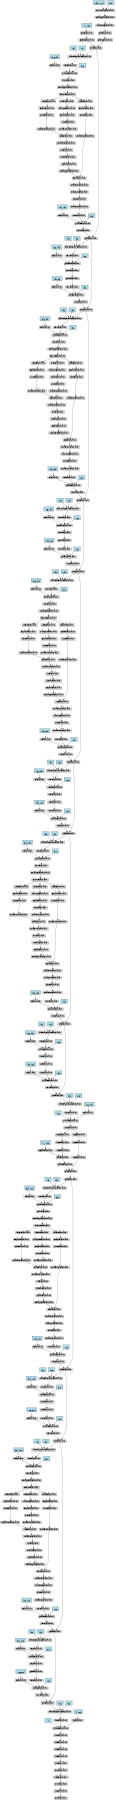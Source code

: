 digraph {
	graph [size="12,12"]
	node [align=left fontsize=12 height=0.2 ranksep=0.1 shape=box style=filled]
	2121288998896 [label=DivBackward0]
	2121306087264 -> 2121288998896
	2121306087264 [label=SumBackward0]
	2121306087312 -> 2121306087264
	2121306087312 [label=MulBackward0]
	2121306087360 -> 2121306087312
	2121306087360 [label=MeanBackward1]
	2121306087408 -> 2121306087360
	2121306087408 [label=PowBackward0]
	2121306087504 -> 2121306087408
	2121306087504 [label=SubBackward0]
	2121306087600 -> 2121306087504
	2121306087600 [label=SliceBackward0]
	2121306087696 -> 2121306087600
	2121306087696 [label=SliceBackward0]
	2121306087792 -> 2121306087696
	2121306087792 [label=SliceBackward0]
	2121306087888 -> 2121306087792
	2121306087888 [label=ViewBackward0]
	2121306087984 -> 2121306087888
	2121306087984 [label=AddmmBackward0]
	2121306088080 -> 2121306087984
	2121306088080 [label="
 (4)" fillcolor=lightblue]
	2121306088128 -> 2121306087984
	2121306088128 [label=ViewBackward0]
	2121306088272 -> 2121306088128
	2121306088272 [label=NativeLayerNormBackward0]
	2121306088464 -> 2121306088272
	2121306088464 [label=AddBackward0]
	2121306088320 -> 2121306088464
	2121306088320 [label=AddBackward0]
	2121306088704 -> 2121306088320
	2121306088704 [label=AddBackward0]
	2121306088848 -> 2121306088704
	2121306088848 [label=AddBackward0]
	2121306088992 -> 2121306088848
	2121306088992 [label=AddBackward0]
	2121306089136 -> 2121306088992
	2121306089136 [label=CatBackward0]
	2121306089232 -> 2121306089136
	2121306089232 [label=SliceBackward0]
	2121306089376 -> 2121306089232
	2121306089376 [label=SliceBackward0]
	2121306089472 -> 2121306089376
	2121306089472 [label=SliceBackward0]
	2121306089568 -> 2121306089472
	2121306089568 [label=ViewBackward0]
	2121306089664 -> 2121306089568
	2121306089664 [label=AddmmBackward0]
	2121306089760 -> 2121306089664
	2121306089760 [label="
 (128)" fillcolor=lightblue]
	2121306089808 -> 2121306089664
	2121306089808 [label=ViewBackward0]
	2121306089952 -> 2121306089808
	2121306089952 [label=NativeLayerNormBackward0]
	2121306090048 -> 2121306089952
	2121306090048 [label=AddBackward0]
	2121306090240 -> 2121306090048
	2121306090240 [label=AddBackward0]
	2121306090384 -> 2121306090240
	2121306090384 [label=AddBackward0]
	2121306090528 -> 2121306090384
	2121306090528 [label=AddBackward0]
	2121306090672 -> 2121306090528
	2121306090672 [label=AddBackward0]
	2121306090816 -> 2121306090672
	2121306090816 [label=AddBackward0]
	2121306090960 -> 2121306090816
	2121306090960 [label=AddBackward0]
	2121306091104 -> 2121306090960
	2121306091104 [label=AddBackward0]
	2121306091248 -> 2121306091104
	2121306091248 [label=CatBackward0]
	2121306091392 -> 2121306091248
	2121306091392 [label=ExpandBackward0]
	2121306091536 -> 2121306091392
	2121306091536 [label=AddBackward0]
	2121306091632 -> 2121306091536
	2121306091632 [label="
 (1, 1, 192)" fillcolor=lightblue]
	2121306091440 -> 2121306091248
	2121306091440 [label=GatherBackward0]
	2121306091584 -> 2121306091440
	2121306091584 [label=AddBackward0]
	2121306091728 -> 2121306091584
	2121306091728 [label=TransposeBackward0]
	2121306091824 -> 2121306091728
	2121306091824 [label=ReshapeAliasBackward0]
	2121306091920 -> 2121306091824
	2121306091920 [label=ConvolutionBackward0]
	2121306092016 -> 2121306091920
	2121306092016 [label="
 (192, 1, 2, 2)" fillcolor=lightblue]
	2121306092064 -> 2121306091920
	2121306092064 [label="
 (192)" fillcolor=lightblue]
	2121306091296 -> 2121306091104
	2121306091296 [label=ViewBackward0]
	2121306091488 -> 2121306091296
	2121306091488 [label=AddmmBackward0]
	2121306091776 -> 2121306091488
	2121306091776 [label="
 (192)" fillcolor=lightblue]
	2121306091872 -> 2121306091488
	2121306091872 [label=ViewBackward0]
	2121306092160 -> 2121306091872
	2121306092160 [label=UnsafeViewBackward0]
	2121306092256 -> 2121306092160
	2121306092256 [label=CloneBackward0]
	2121306092352 -> 2121306092256
	2121306092352 [label=TransposeBackward0]
	2121306092448 -> 2121306092352
	2121306092448 [label=UnsafeViewBackward0]
	2121306092544 -> 2121306092448
	2121306092544 [label=BmmBackward0]
	2121306092640 -> 2121306092544
	2121306092640 [label=ReshapeAliasBackward0]
	2121306092784 -> 2121306092640
	2121306092784 [label=ExpandBackward0]
	2121306092880 -> 2121306092784
	2121306092880 [label=SoftmaxBackward0]
	2121306092976 -> 2121306092880
	2121306092976 [label=MulBackward0]
	2121306093072 -> 2121306092976
	2121306093072 [label=UnsafeViewBackward0]
	2121306093168 -> 2121306093072
	2121306093168 [label=BmmBackward0]
	2121306093264 -> 2121306093168
	2121306093264 [label=UnsafeViewBackward0]
	2121306093408 -> 2121306093264
	2121306093408 [label=CloneBackward0]
	2121306093504 -> 2121306093408
	2121306093504 [label=ExpandBackward0]
	2121306093600 -> 2121306093504
	2121306093600 [label=SelectBackward0]
	2121306093696 -> 2121306093600
	2121306093696 [label=PermuteBackward0]
	2121306093792 -> 2121306093696
	2121306093792 [label=ReshapeAliasBackward0]
	2121306093888 -> 2121306093792
	2121306093888 [label=ViewBackward0]
	2121306093984 -> 2121306093888
	2121306093984 [label=AddmmBackward0]
	2121306094080 -> 2121306093984
	2121306094080 [label="
 (576)" fillcolor=lightblue]
	2121306094128 -> 2121306093984
	2121306094128 [label=ViewBackward0]
	2121306094272 -> 2121306094128
	2121306094272 [label=NativeLayerNormBackward0]
	2121306091248 -> 2121306094272
	2121306094368 -> 2121306094272
	2121306094368 [label="
 (192)" fillcolor=lightblue]
	2121306094416 -> 2121306094272
	2121306094416 [label="
 (192)" fillcolor=lightblue]
	2121306094176 -> 2121306093984
	2121306094176 [label=TBackward0]
	2121306094320 -> 2121306094176
	2121306094320 [label="
 (576, 192)" fillcolor=lightblue]
	2121306093312 -> 2121306093168
	2121306093312 [label=UnsafeViewBackward0]
	2121306093456 -> 2121306093312
	2121306093456 [label=CloneBackward0]
	2121306093648 -> 2121306093456
	2121306093648 [label=ExpandBackward0]
	2121306093840 -> 2121306093648
	2121306093840 [label=TransposeBackward0]
	2121306094032 -> 2121306093840
	2121306094032 [label=SelectBackward0]
	2121306093696 -> 2121306094032
	2121306092688 -> 2121306092544
	2121306092688 [label=UnsafeViewBackward0]
	2121306092832 -> 2121306092688
	2121306092832 [label=CloneBackward0]
	2121306093024 -> 2121306092832
	2121306093024 [label=ExpandBackward0]
	2121306093216 -> 2121306093024
	2121306093216 [label=SelectBackward0]
	2121306093696 -> 2121306093216
	2121306091968 -> 2121306091488
	2121306091968 [label=TBackward0]
	2121306092208 -> 2121306091968
	2121306092208 [label="
 (192, 192)" fillcolor=lightblue]
	2121306091152 -> 2121306090960
	2121306091152 [label=ViewBackward0]
	2121306091344 -> 2121306091152
	2121306091344 [label=AddmmBackward0]
	2121306092112 -> 2121306091344
	2121306092112 [label="
 (192)" fillcolor=lightblue]
	2121306092304 -> 2121306091344
	2121306092304 [label=ViewBackward0]
	2121306092592 -> 2121306092304
	2121306092592 [label=GeluBackward0]
	2121306092928 -> 2121306092592
	2121306092928 [label=ViewBackward0]
	2121306093360 -> 2121306092928
	2121306093360 [label=AddmmBackward0]
	2121306093744 -> 2121306093360
	2121306093744 [label="
 (768)" fillcolor=lightblue]
	2121306093936 -> 2121306093360
	2121306093936 [label=ViewBackward0]
	2121306094512 -> 2121306093936
	2121306094512 [label=NativeLayerNormBackward0]
	2121306091104 -> 2121306094512
	2121306094608 -> 2121306094512
	2121306094608 [label="
 (192)" fillcolor=lightblue]
	2121306094656 -> 2121306094512
	2121306094656 [label="
 (192)" fillcolor=lightblue]
	2121306094224 -> 2121306093360
	2121306094224 [label=TBackward0]
	2121306094560 -> 2121306094224
	2121306094560 [label="
 (768, 192)" fillcolor=lightblue]
	2121306092400 -> 2121306091344
	2121306092400 [label=TBackward0]
	2121306092736 -> 2121306092400
	2121306092736 [label="
 (192, 768)" fillcolor=lightblue]
	2121306091008 -> 2121306090816
	2121306091008 [label=ViewBackward0]
	2121306091200 -> 2121306091008
	2121306091200 [label=AddmmBackward0]
	2121306092496 -> 2121306091200
	2121306092496 [label="
 (192)" fillcolor=lightblue]
	2121306093120 -> 2121306091200
	2121306093120 [label=ViewBackward0]
	2121306094704 -> 2121306093120
	2121306094704 [label=UnsafeViewBackward0]
	2121306094800 -> 2121306094704
	2121306094800 [label=CloneBackward0]
	2121306094896 -> 2121306094800
	2121306094896 [label=TransposeBackward0]
	2121306094992 -> 2121306094896
	2121306094992 [label=UnsafeViewBackward0]
	2121306095088 -> 2121306094992
	2121306095088 [label=BmmBackward0]
	2121306095184 -> 2121306095088
	2121306095184 [label=ReshapeAliasBackward0]
	2121306095328 -> 2121306095184
	2121306095328 [label=ExpandBackward0]
	2121306095424 -> 2121306095328
	2121306095424 [label=SoftmaxBackward0]
	2121306095520 -> 2121306095424
	2121306095520 [label=MulBackward0]
	2121306243136 -> 2121306095520
	2121306243136 [label=UnsafeViewBackward0]
	2121306243232 -> 2121306243136
	2121306243232 [label=BmmBackward0]
	2121306243328 -> 2121306243232
	2121306243328 [label=UnsafeViewBackward0]
	2121306243472 -> 2121306243328
	2121306243472 [label=CloneBackward0]
	2121306243568 -> 2121306243472
	2121306243568 [label=ExpandBackward0]
	2121306243664 -> 2121306243568
	2121306243664 [label=SelectBackward0]
	2121306243760 -> 2121306243664
	2121306243760 [label=PermuteBackward0]
	2121306243856 -> 2121306243760
	2121306243856 [label=ReshapeAliasBackward0]
	2121306243952 -> 2121306243856
	2121306243952 [label=ViewBackward0]
	2121306244048 -> 2121306243952
	2121306244048 [label=AddmmBackward0]
	2121306244144 -> 2121306244048
	2121306244144 [label="
 (576)" fillcolor=lightblue]
	2121306244192 -> 2121306244048
	2121306244192 [label=ViewBackward0]
	2121306244336 -> 2121306244192
	2121306244336 [label=NativeLayerNormBackward0]
	2121306090960 -> 2121306244336
	2121306244432 -> 2121306244336
	2121306244432 [label="
 (192)" fillcolor=lightblue]
	2121306244480 -> 2121306244336
	2121306244480 [label="
 (192)" fillcolor=lightblue]
	2121306244240 -> 2121306244048
	2121306244240 [label=TBackward0]
	2121306244384 -> 2121306244240
	2121306244384 [label="
 (576, 192)" fillcolor=lightblue]
	2121306243376 -> 2121306243232
	2121306243376 [label=UnsafeViewBackward0]
	2121306243520 -> 2121306243376
	2121306243520 [label=CloneBackward0]
	2121306243712 -> 2121306243520
	2121306243712 [label=ExpandBackward0]
	2121306243904 -> 2121306243712
	2121306243904 [label=TransposeBackward0]
	2121306244096 -> 2121306243904
	2121306244096 [label=SelectBackward0]
	2121306243760 -> 2121306244096
	2121306095232 -> 2121306095088
	2121306095232 [label=UnsafeViewBackward0]
	2121306095376 -> 2121306095232
	2121306095376 [label=CloneBackward0]
	2121306095568 -> 2121306095376
	2121306095568 [label=ExpandBackward0]
	2121306243280 -> 2121306095568
	2121306243280 [label=SelectBackward0]
	2121306243760 -> 2121306243280
	2121306093552 -> 2121306091200
	2121306093552 [label=TBackward0]
	2121306094752 -> 2121306093552
	2121306094752 [label="
 (192, 192)" fillcolor=lightblue]
	2121306090864 -> 2121306090672
	2121306090864 [label=ViewBackward0]
	2121306091056 -> 2121306090864
	2121306091056 [label=AddmmBackward0]
	2121306094464 -> 2121306091056
	2121306094464 [label="
 (192)" fillcolor=lightblue]
	2121306094848 -> 2121306091056
	2121306094848 [label=ViewBackward0]
	2121306095136 -> 2121306094848
	2121306095136 [label=GeluBackward0]
	2121306095472 -> 2121306095136
	2121306095472 [label=ViewBackward0]
	2121306243424 -> 2121306095472
	2121306243424 [label=AddmmBackward0]
	2121306243808 -> 2121306243424
	2121306243808 [label="
 (768)" fillcolor=lightblue]
	2121306244000 -> 2121306243424
	2121306244000 [label=ViewBackward0]
	2121306244576 -> 2121306244000
	2121306244576 [label=NativeLayerNormBackward0]
	2121306090816 -> 2121306244576
	2121306244672 -> 2121306244576
	2121306244672 [label="
 (192)" fillcolor=lightblue]
	2121306244720 -> 2121306244576
	2121306244720 [label="
 (192)" fillcolor=lightblue]
	2121306244288 -> 2121306243424
	2121306244288 [label=TBackward0]
	2121306244624 -> 2121306244288
	2121306244624 [label="
 (768, 192)" fillcolor=lightblue]
	2121306094944 -> 2121306091056
	2121306094944 [label=TBackward0]
	2121306095280 -> 2121306094944
	2121306095280 [label="
 (192, 768)" fillcolor=lightblue]
	2121306090720 -> 2121306090528
	2121306090720 [label=ViewBackward0]
	2121306090912 -> 2121306090720
	2121306090912 [label=AddmmBackward0]
	2121306095040 -> 2121306090912
	2121306095040 [label="
 (192)" fillcolor=lightblue]
	2121306243184 -> 2121306090912
	2121306243184 [label=ViewBackward0]
	2121306244768 -> 2121306243184
	2121306244768 [label=UnsafeViewBackward0]
	2121306244864 -> 2121306244768
	2121306244864 [label=CloneBackward0]
	2121306244960 -> 2121306244864
	2121306244960 [label=TransposeBackward0]
	2121306245056 -> 2121306244960
	2121306245056 [label=UnsafeViewBackward0]
	2121306245152 -> 2121306245056
	2121306245152 [label=BmmBackward0]
	2121306245248 -> 2121306245152
	2121306245248 [label=ReshapeAliasBackward0]
	2121306245392 -> 2121306245248
	2121306245392 [label=ExpandBackward0]
	2121306245488 -> 2121306245392
	2121306245488 [label=SoftmaxBackward0]
	2121306245584 -> 2121306245488
	2121306245584 [label=MulBackward0]
	2121306245680 -> 2121306245584
	2121306245680 [label=UnsafeViewBackward0]
	2121306245776 -> 2121306245680
	2121306245776 [label=BmmBackward0]
	2121306245872 -> 2121306245776
	2121306245872 [label=UnsafeViewBackward0]
	2121306246016 -> 2121306245872
	2121306246016 [label=CloneBackward0]
	2121306246112 -> 2121306246016
	2121306246112 [label=ExpandBackward0]
	2121306246208 -> 2121306246112
	2121306246208 [label=SelectBackward0]
	2121306246304 -> 2121306246208
	2121306246304 [label=PermuteBackward0]
	2121306246400 -> 2121306246304
	2121306246400 [label=ReshapeAliasBackward0]
	2121306246496 -> 2121306246400
	2121306246496 [label=ViewBackward0]
	2121306246592 -> 2121306246496
	2121306246592 [label=AddmmBackward0]
	2121306246688 -> 2121306246592
	2121306246688 [label="
 (576)" fillcolor=lightblue]
	2121306246736 -> 2121306246592
	2121306246736 [label=ViewBackward0]
	2121306246880 -> 2121306246736
	2121306246880 [label=NativeLayerNormBackward0]
	2121306090672 -> 2121306246880
	2121306246976 -> 2121306246880
	2121306246976 [label="
 (192)" fillcolor=lightblue]
	2121306247024 -> 2121306246880
	2121306247024 [label="
 (192)" fillcolor=lightblue]
	2121306246784 -> 2121306246592
	2121306246784 [label=TBackward0]
	2121306246928 -> 2121306246784
	2121306246928 [label="
 (576, 192)" fillcolor=lightblue]
	2121306245920 -> 2121306245776
	2121306245920 [label=UnsafeViewBackward0]
	2121306246064 -> 2121306245920
	2121306246064 [label=CloneBackward0]
	2121306246256 -> 2121306246064
	2121306246256 [label=ExpandBackward0]
	2121306246448 -> 2121306246256
	2121306246448 [label=TransposeBackward0]
	2121306246640 -> 2121306246448
	2121306246640 [label=SelectBackward0]
	2121306246304 -> 2121306246640
	2121306245296 -> 2121306245152
	2121306245296 [label=UnsafeViewBackward0]
	2121306245440 -> 2121306245296
	2121306245440 [label=CloneBackward0]
	2121306245632 -> 2121306245440
	2121306245632 [label=ExpandBackward0]
	2121306245824 -> 2121306245632
	2121306245824 [label=SelectBackward0]
	2121306246304 -> 2121306245824
	2121306243616 -> 2121306090912
	2121306243616 [label=TBackward0]
	2121306244816 -> 2121306243616
	2121306244816 [label="
 (192, 192)" fillcolor=lightblue]
	2121306090576 -> 2121306090384
	2121306090576 [label=ViewBackward0]
	2121306090768 -> 2121306090576
	2121306090768 [label=AddmmBackward0]
	2121306244528 -> 2121306090768
	2121306244528 [label="
 (192)" fillcolor=lightblue]
	2121306244912 -> 2121306090768
	2121306244912 [label=ViewBackward0]
	2121306245200 -> 2121306244912
	2121306245200 [label=GeluBackward0]
	2121306245536 -> 2121306245200
	2121306245536 [label=ViewBackward0]
	2121306245968 -> 2121306245536
	2121306245968 [label=AddmmBackward0]
	2121306246352 -> 2121306245968
	2121306246352 [label="
 (768)" fillcolor=lightblue]
	2121306246544 -> 2121306245968
	2121306246544 [label=ViewBackward0]
	2121306247120 -> 2121306246544
	2121306247120 [label=NativeLayerNormBackward0]
	2121306090528 -> 2121306247120
	2121306247216 -> 2121306247120
	2121306247216 [label="
 (192)" fillcolor=lightblue]
	2121306247264 -> 2121306247120
	2121306247264 [label="
 (192)" fillcolor=lightblue]
	2121306246832 -> 2121306245968
	2121306246832 [label=TBackward0]
	2121306247168 -> 2121306246832
	2121306247168 [label="
 (768, 192)" fillcolor=lightblue]
	2121306245008 -> 2121306090768
	2121306245008 [label=TBackward0]
	2121306245344 -> 2121306245008
	2121306245344 [label="
 (192, 768)" fillcolor=lightblue]
	2121306090432 -> 2121306090240
	2121306090432 [label=ViewBackward0]
	2121306090624 -> 2121306090432
	2121306090624 [label=AddmmBackward0]
	2121306245104 -> 2121306090624
	2121306245104 [label="
 (192)" fillcolor=lightblue]
	2121306245728 -> 2121306090624
	2121306245728 [label=ViewBackward0]
	2121306247312 -> 2121306245728
	2121306247312 [label=UnsafeViewBackward0]
	2121306247408 -> 2121306247312
	2121306247408 [label=CloneBackward0]
	2121306247504 -> 2121306247408
	2121306247504 [label=TransposeBackward0]
	2121306247600 -> 2121306247504
	2121306247600 [label=UnsafeViewBackward0]
	2121306247696 -> 2121306247600
	2121306247696 [label=BmmBackward0]
	2121306247792 -> 2121306247696
	2121306247792 [label=ReshapeAliasBackward0]
	2121306247936 -> 2121306247792
	2121306247936 [label=ExpandBackward0]
	2121306248032 -> 2121306247936
	2121306248032 [label=SoftmaxBackward0]
	2121306248128 -> 2121306248032
	2121306248128 [label=MulBackward0]
	2121306248224 -> 2121306248128
	2121306248224 [label=UnsafeViewBackward0]
	2121306248320 -> 2121306248224
	2121306248320 [label=BmmBackward0]
	2121306248416 -> 2121306248320
	2121306248416 [label=UnsafeViewBackward0]
	2121306248560 -> 2121306248416
	2121306248560 [label=CloneBackward0]
	2121306248656 -> 2121306248560
	2121306248656 [label=ExpandBackward0]
	2121306248752 -> 2121306248656
	2121306248752 [label=SelectBackward0]
	2121306248848 -> 2121306248752
	2121306248848 [label=PermuteBackward0]
	2121306248944 -> 2121306248848
	2121306248944 [label=ReshapeAliasBackward0]
	2121306249040 -> 2121306248944
	2121306249040 [label=ViewBackward0]
	2121306249136 -> 2121306249040
	2121306249136 [label=AddmmBackward0]
	2121306249232 -> 2121306249136
	2121306249232 [label="
 (576)" fillcolor=lightblue]
	2121306249280 -> 2121306249136
	2121306249280 [label=ViewBackward0]
	2121306249424 -> 2121306249280
	2121306249424 [label=NativeLayerNormBackward0]
	2121306090384 -> 2121306249424
	2121306249520 -> 2121306249424
	2121306249520 [label="
 (192)" fillcolor=lightblue]
	2121306249568 -> 2121306249424
	2121306249568 [label="
 (192)" fillcolor=lightblue]
	2121306249328 -> 2121306249136
	2121306249328 [label=TBackward0]
	2121306249472 -> 2121306249328
	2121306249472 [label="
 (576, 192)" fillcolor=lightblue]
	2121306248464 -> 2121306248320
	2121306248464 [label=UnsafeViewBackward0]
	2121306248608 -> 2121306248464
	2121306248608 [label=CloneBackward0]
	2121306248800 -> 2121306248608
	2121306248800 [label=ExpandBackward0]
	2121306248992 -> 2121306248800
	2121306248992 [label=TransposeBackward0]
	2121306249184 -> 2121306248992
	2121306249184 [label=SelectBackward0]
	2121306248848 -> 2121306249184
	2121306247840 -> 2121306247696
	2121306247840 [label=UnsafeViewBackward0]
	2121306247984 -> 2121306247840
	2121306247984 [label=CloneBackward0]
	2121306248176 -> 2121306247984
	2121306248176 [label=ExpandBackward0]
	2121306248368 -> 2121306248176
	2121306248368 [label=SelectBackward0]
	2121306248848 -> 2121306248368
	2121306246160 -> 2121306090624
	2121306246160 [label=TBackward0]
	2121306247360 -> 2121306246160
	2121306247360 [label="
 (192, 192)" fillcolor=lightblue]
	2121306090288 -> 2121306090048
	2121306090288 [label=ViewBackward0]
	2121306090480 -> 2121306090288
	2121306090480 [label=AddmmBackward0]
	2121306247072 -> 2121306090480
	2121306247072 [label="
 (192)" fillcolor=lightblue]
	2121306247456 -> 2121306090480
	2121306247456 [label=ViewBackward0]
	2121306247744 -> 2121306247456
	2121306247744 [label=GeluBackward0]
	2121306248080 -> 2121306247744
	2121306248080 [label=ViewBackward0]
	2121306248512 -> 2121306248080
	2121306248512 [label=AddmmBackward0]
	2121306248896 -> 2121306248512
	2121306248896 [label="
 (768)" fillcolor=lightblue]
	2121306249088 -> 2121306248512
	2121306249088 [label=ViewBackward0]
	2121306249664 -> 2121306249088
	2121306249664 [label=NativeLayerNormBackward0]
	2121306090240 -> 2121306249664
	2121306249760 -> 2121306249664
	2121306249760 [label="
 (192)" fillcolor=lightblue]
	2121306249808 -> 2121306249664
	2121306249808 [label="
 (192)" fillcolor=lightblue]
	2121306249376 -> 2121306248512
	2121306249376 [label=TBackward0]
	2121306249712 -> 2121306249376
	2121306249712 [label="
 (768, 192)" fillcolor=lightblue]
	2121306247552 -> 2121306090480
	2121306247552 [label=TBackward0]
	2121306247888 -> 2121306247552
	2121306247888 [label="
 (192, 768)" fillcolor=lightblue]
	2121306090096 -> 2121306089952
	2121306090096 [label="
 (192)" fillcolor=lightblue]
	2121306090144 -> 2121306089952
	2121306090144 [label="
 (192)" fillcolor=lightblue]
	2121306089856 -> 2121306089664
	2121306089856 [label=TBackward0]
	2121306090000 -> 2121306089856
	2121306090000 [label="
 (128, 192)" fillcolor=lightblue]
	2121306089280 -> 2121306089136
	2121306089280 [label=GatherBackward0]
	2121306089424 -> 2121306089280
	2121306089424 [label=CatBackward0]
	2121306089616 -> 2121306089424
	2121306089616 [label=SliceBackward0]
	2121306090192 -> 2121306089616
	2121306090192 [label=SliceBackward0]
	2121306091680 -> 2121306090192
	2121306091680 [label=SliceBackward0]
	2121306089568 -> 2121306091680
	2121306089712 -> 2121306089424
	2121306089712 [label=RepeatBackward0]
	2121306090336 -> 2121306089712
	2121306090336 [label="
 (1, 1, 128)" fillcolor=lightblue]
	2121306089040 -> 2121306088848
	2121306089040 [label=ViewBackward0]
	2121306089184 -> 2121306089040
	2121306089184 [label=AddmmBackward0]
	2121306089520 -> 2121306089184
	2121306089520 [label="
 (128)" fillcolor=lightblue]
	2121306089904 -> 2121306089184
	2121306089904 [label=ViewBackward0]
	2121306248704 -> 2121306089904
	2121306248704 [label=UnsafeViewBackward0]
	2121306249856 -> 2121306248704
	2121306249856 [label=CloneBackward0]
	2121306249952 -> 2121306249856
	2121306249952 [label=TransposeBackward0]
	2121306250048 -> 2121306249952
	2121306250048 [label=UnsafeViewBackward0]
	2121306250144 -> 2121306250048
	2121306250144 [label=BmmBackward0]
	2121306250240 -> 2121306250144
	2121306250240 [label=ReshapeAliasBackward0]
	2121306250384 -> 2121306250240
	2121306250384 [label=ExpandBackward0]
	2121306250480 -> 2121306250384
	2121306250480 [label=SoftmaxBackward0]
	2121306250576 -> 2121306250480
	2121306250576 [label=MulBackward0]
	2121306250672 -> 2121306250576
	2121306250672 [label=UnsafeViewBackward0]
	2121306250768 -> 2121306250672
	2121306250768 [label=BmmBackward0]
	2121306250864 -> 2121306250768
	2121306250864 [label=UnsafeViewBackward0]
	2121306251008 -> 2121306250864
	2121306251008 [label=CloneBackward0]
	2121306251104 -> 2121306251008
	2121306251104 [label=ExpandBackward0]
	2121306251200 -> 2121306251104
	2121306251200 [label=SelectBackward0]
	2121306251296 -> 2121306251200
	2121306251296 [label=PermuteBackward0]
	2121306251392 -> 2121306251296
	2121306251392 [label=ReshapeAliasBackward0]
	2121306251488 -> 2121306251392
	2121306251488 [label=ViewBackward0]
	2121306251584 -> 2121306251488
	2121306251584 [label=AddmmBackward0]
	2121306251680 -> 2121306251584
	2121306251680 [label="
 (384)" fillcolor=lightblue]
	2121306251728 -> 2121306251584
	2121306251728 [label=ViewBackward0]
	2121306251872 -> 2121306251728
	2121306251872 [label=NativeLayerNormBackward0]
	2121306088992 -> 2121306251872
	2121306251968 -> 2121306251872
	2121306251968 [label="
 (128)" fillcolor=lightblue]
	2121306252016 -> 2121306251872
	2121306252016 [label="
 (128)" fillcolor=lightblue]
	2121306251776 -> 2121306251584
	2121306251776 [label=TBackward0]
	2121306251920 -> 2121306251776
	2121306251920 [label="
 (384, 128)" fillcolor=lightblue]
	2121306250912 -> 2121306250768
	2121306250912 [label=UnsafeViewBackward0]
	2121306251056 -> 2121306250912
	2121306251056 [label=CloneBackward0]
	2121306251248 -> 2121306251056
	2121306251248 [label=ExpandBackward0]
	2121306251440 -> 2121306251248
	2121306251440 [label=TransposeBackward0]
	2121306251632 -> 2121306251440
	2121306251632 [label=SelectBackward0]
	2121306251296 -> 2121306251632
	2121306250288 -> 2121306250144
	2121306250288 [label=UnsafeViewBackward0]
	2121306250432 -> 2121306250288
	2121306250432 [label=CloneBackward0]
	2121306250624 -> 2121306250432
	2121306250624 [label=ExpandBackward0]
	2121306250816 -> 2121306250624
	2121306250816 [label=SelectBackward0]
	2121306251296 -> 2121306250816
	2121306247648 -> 2121306089184
	2121306247648 [label=TBackward0]
	2121306249616 -> 2121306247648
	2121306249616 [label="
 (128, 128)" fillcolor=lightblue]
	2121306088896 -> 2121306088704
	2121306088896 [label=ViewBackward0]
	2121306089088 -> 2121306088896
	2121306089088 [label=AddmmBackward0]
	2121306248272 -> 2121306089088
	2121306248272 [label="
 (128)" fillcolor=lightblue]
	2121306249904 -> 2121306089088
	2121306249904 [label=ViewBackward0]
	2121306250192 -> 2121306249904
	2121306250192 [label=GeluBackward0]
	2121306250528 -> 2121306250192
	2121306250528 [label=ViewBackward0]
	2121306250960 -> 2121306250528
	2121306250960 [label=AddmmBackward0]
	2121306251344 -> 2121306250960
	2121306251344 [label="
 (512)" fillcolor=lightblue]
	2121306251536 -> 2121306250960
	2121306251536 [label=ViewBackward0]
	2121306252112 -> 2121306251536
	2121306252112 [label=NativeLayerNormBackward0]
	2121306088848 -> 2121306252112
	2121306252208 -> 2121306252112
	2121306252208 [label="
 (128)" fillcolor=lightblue]
	2121306252256 -> 2121306252112
	2121306252256 [label="
 (128)" fillcolor=lightblue]
	2121306251824 -> 2121306250960
	2121306251824 [label=TBackward0]
	2121306252160 -> 2121306251824
	2121306252160 [label="
 (512, 128)" fillcolor=lightblue]
	2121306250000 -> 2121306089088
	2121306250000 [label=TBackward0]
	2121306250336 -> 2121306250000
	2121306250336 [label="
 (128, 512)" fillcolor=lightblue]
	2121306088752 -> 2121306088320
	2121306088752 [label=ViewBackward0]
	2121306088944 -> 2121306088752
	2121306088944 [label=AddmmBackward0]
	2121306250096 -> 2121306088944
	2121306250096 [label="
 (128)" fillcolor=lightblue]
	2121306250720 -> 2121306088944
	2121306250720 [label=ViewBackward0]
	2121306252304 -> 2121306250720
	2121306252304 [label=UnsafeViewBackward0]
	2121306252400 -> 2121306252304
	2121306252400 [label=CloneBackward0]
	2121306252496 -> 2121306252400
	2121306252496 [label=TransposeBackward0]
	2121306252592 -> 2121306252496
	2121306252592 [label=UnsafeViewBackward0]
	2121306252688 -> 2121306252592
	2121306252688 [label=BmmBackward0]
	2121306252784 -> 2121306252688
	2121306252784 [label=ReshapeAliasBackward0]
	2121306252928 -> 2121306252784
	2121306252928 [label=ExpandBackward0]
	2121306253024 -> 2121306252928
	2121306253024 [label=SoftmaxBackward0]
	2121306253120 -> 2121306253024
	2121306253120 [label=MulBackward0]
	2121306253216 -> 2121306253120
	2121306253216 [label=UnsafeViewBackward0]
	2121306253312 -> 2121306253216
	2121306253312 [label=BmmBackward0]
	2121306253408 -> 2121306253312
	2121306253408 [label=UnsafeViewBackward0]
	2121306253552 -> 2121306253408
	2121306253552 [label=CloneBackward0]
	2121306253648 -> 2121306253552
	2121306253648 [label=ExpandBackward0]
	2121306253744 -> 2121306253648
	2121306253744 [label=SelectBackward0]
	2121306253840 -> 2121306253744
	2121306253840 [label=PermuteBackward0]
	2121306253936 -> 2121306253840
	2121306253936 [label=ReshapeAliasBackward0]
	2121306254032 -> 2121306253936
	2121306254032 [label=ViewBackward0]
	2121306254128 -> 2121306254032
	2121306254128 [label=AddmmBackward0]
	2121306254224 -> 2121306254128
	2121306254224 [label="
 (384)" fillcolor=lightblue]
	2121306254272 -> 2121306254128
	2121306254272 [label=ViewBackward0]
	2121306254416 -> 2121306254272
	2121306254416 [label=NativeLayerNormBackward0]
	2121306088704 -> 2121306254416
	2121306254512 -> 2121306254416
	2121306254512 [label="
 (128)" fillcolor=lightblue]
	2121306254560 -> 2121306254416
	2121306254560 [label="
 (128)" fillcolor=lightblue]
	2121306254320 -> 2121306254128
	2121306254320 [label=TBackward0]
	2121306254464 -> 2121306254320
	2121306254464 [label="
 (384, 128)" fillcolor=lightblue]
	2121306253456 -> 2121306253312
	2121306253456 [label=UnsafeViewBackward0]
	2121306253600 -> 2121306253456
	2121306253600 [label=CloneBackward0]
	2121306253792 -> 2121306253600
	2121306253792 [label=ExpandBackward0]
	2121306253984 -> 2121306253792
	2121306253984 [label=TransposeBackward0]
	2121306254176 -> 2121306253984
	2121306254176 [label=SelectBackward0]
	2121306253840 -> 2121306254176
	2121306252832 -> 2121306252688
	2121306252832 [label=UnsafeViewBackward0]
	2121306252976 -> 2121306252832
	2121306252976 [label=CloneBackward0]
	2121306253168 -> 2121306252976
	2121306253168 [label=ExpandBackward0]
	2121306253360 -> 2121306253168
	2121306253360 [label=SelectBackward0]
	2121306253840 -> 2121306253360
	2121306251152 -> 2121306088944
	2121306251152 [label=TBackward0]
	2121306252352 -> 2121306251152
	2121306252352 [label="
 (128, 128)" fillcolor=lightblue]
	2121306088608 -> 2121306088464
	2121306088608 [label=ViewBackward0]
	2121306088800 -> 2121306088608
	2121306088800 [label=AddmmBackward0]
	2121306252064 -> 2121306088800
	2121306252064 [label="
 (128)" fillcolor=lightblue]
	2121306252448 -> 2121306088800
	2121306252448 [label=ViewBackward0]
	2121306252736 -> 2121306252448
	2121306252736 [label=GeluBackward0]
	2121306253072 -> 2121306252736
	2121306253072 [label=ViewBackward0]
	2121306253504 -> 2121306253072
	2121306253504 [label=AddmmBackward0]
	2121306253888 -> 2121306253504
	2121306253888 [label="
 (512)" fillcolor=lightblue]
	2121306254080 -> 2121306253504
	2121306254080 [label=ViewBackward0]
	2121306254656 -> 2121306254080
	2121306254656 [label=NativeLayerNormBackward0]
	2121306088320 -> 2121306254656
	2121306254752 -> 2121306254656
	2121306254752 [label="
 (128)" fillcolor=lightblue]
	2121306254800 -> 2121306254656
	2121306254800 [label="
 (128)" fillcolor=lightblue]
	2121306254368 -> 2121306253504
	2121306254368 [label=TBackward0]
	2121306254704 -> 2121306254368
	2121306254704 [label="
 (512, 128)" fillcolor=lightblue]
	2121306252544 -> 2121306088800
	2121306252544 [label=TBackward0]
	2121306252880 -> 2121306252544
	2121306252880 [label="
 (128, 512)" fillcolor=lightblue]
	2121306088416 -> 2121306088272
	2121306088416 [label="
 (128)" fillcolor=lightblue]
	2121306088368 -> 2121306088272
	2121306088368 [label="
 (128)" fillcolor=lightblue]
	2121306088176 -> 2121306087984
	2121306088176 [label=TBackward0]
	2121306088512 -> 2121306088176
	2121306088512 [label="
 (4, 128)" fillcolor=lightblue]
}
